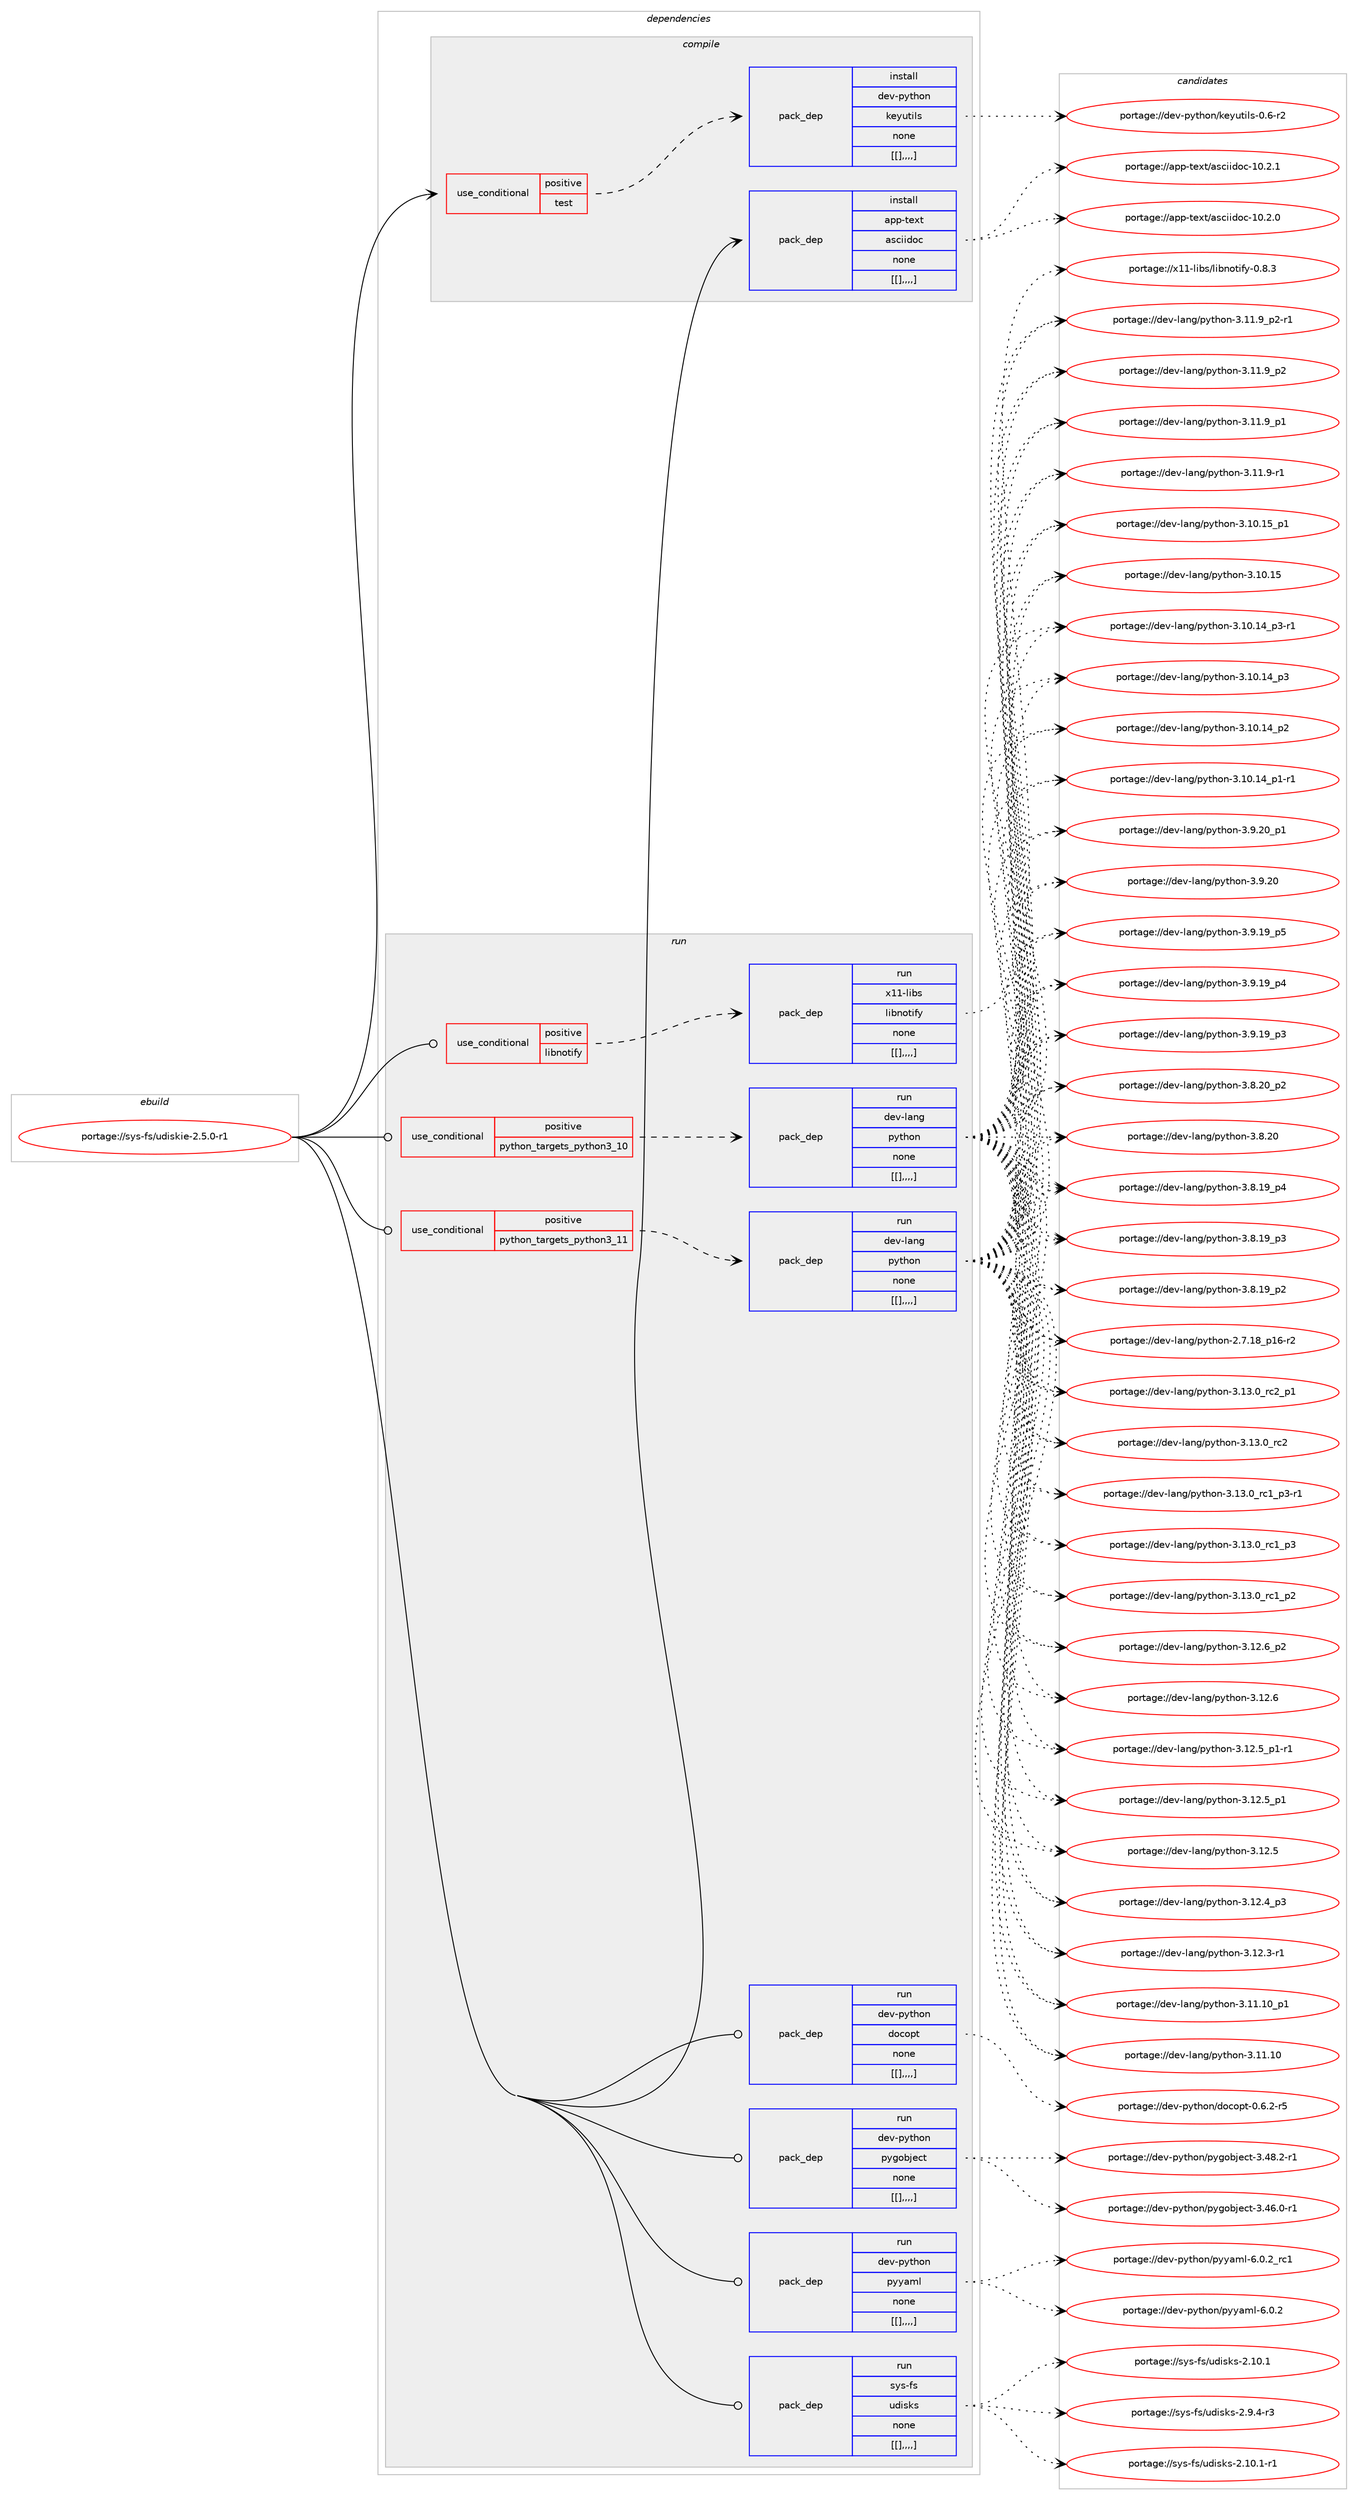 digraph prolog {

# *************
# Graph options
# *************

newrank=true;
concentrate=true;
compound=true;
graph [rankdir=LR,fontname=Helvetica,fontsize=10,ranksep=1.5];#, ranksep=2.5, nodesep=0.2];
edge  [arrowhead=vee];
node  [fontname=Helvetica,fontsize=10];

# **********
# The ebuild
# **********

subgraph cluster_leftcol {
color=gray;
label=<<i>ebuild</i>>;
id [label="portage://sys-fs/udiskie-2.5.0-r1", color=red, width=4, href="../sys-fs/udiskie-2.5.0-r1.svg"];
}

# ****************
# The dependencies
# ****************

subgraph cluster_midcol {
color=gray;
label=<<i>dependencies</i>>;
subgraph cluster_compile {
fillcolor="#eeeeee";
style=filled;
label=<<i>compile</i>>;
subgraph cond121345 {
dependency450165 [label=<<TABLE BORDER="0" CELLBORDER="1" CELLSPACING="0" CELLPADDING="4"><TR><TD ROWSPAN="3" CELLPADDING="10">use_conditional</TD></TR><TR><TD>positive</TD></TR><TR><TD>test</TD></TR></TABLE>>, shape=none, color=red];
subgraph pack325838 {
dependency450166 [label=<<TABLE BORDER="0" CELLBORDER="1" CELLSPACING="0" CELLPADDING="4" WIDTH="220"><TR><TD ROWSPAN="6" CELLPADDING="30">pack_dep</TD></TR><TR><TD WIDTH="110">install</TD></TR><TR><TD>dev-python</TD></TR><TR><TD>keyutils</TD></TR><TR><TD>none</TD></TR><TR><TD>[[],,,,]</TD></TR></TABLE>>, shape=none, color=blue];
}
dependency450165:e -> dependency450166:w [weight=20,style="dashed",arrowhead="vee"];
}
id:e -> dependency450165:w [weight=20,style="solid",arrowhead="vee"];
subgraph pack325839 {
dependency450167 [label=<<TABLE BORDER="0" CELLBORDER="1" CELLSPACING="0" CELLPADDING="4" WIDTH="220"><TR><TD ROWSPAN="6" CELLPADDING="30">pack_dep</TD></TR><TR><TD WIDTH="110">install</TD></TR><TR><TD>app-text</TD></TR><TR><TD>asciidoc</TD></TR><TR><TD>none</TD></TR><TR><TD>[[],,,,]</TD></TR></TABLE>>, shape=none, color=blue];
}
id:e -> dependency450167:w [weight=20,style="solid",arrowhead="vee"];
}
subgraph cluster_compileandrun {
fillcolor="#eeeeee";
style=filled;
label=<<i>compile and run</i>>;
}
subgraph cluster_run {
fillcolor="#eeeeee";
style=filled;
label=<<i>run</i>>;
subgraph cond121346 {
dependency450168 [label=<<TABLE BORDER="0" CELLBORDER="1" CELLSPACING="0" CELLPADDING="4"><TR><TD ROWSPAN="3" CELLPADDING="10">use_conditional</TD></TR><TR><TD>positive</TD></TR><TR><TD>libnotify</TD></TR></TABLE>>, shape=none, color=red];
subgraph pack325840 {
dependency450169 [label=<<TABLE BORDER="0" CELLBORDER="1" CELLSPACING="0" CELLPADDING="4" WIDTH="220"><TR><TD ROWSPAN="6" CELLPADDING="30">pack_dep</TD></TR><TR><TD WIDTH="110">run</TD></TR><TR><TD>x11-libs</TD></TR><TR><TD>libnotify</TD></TR><TR><TD>none</TD></TR><TR><TD>[[],,,,]</TD></TR></TABLE>>, shape=none, color=blue];
}
dependency450168:e -> dependency450169:w [weight=20,style="dashed",arrowhead="vee"];
}
id:e -> dependency450168:w [weight=20,style="solid",arrowhead="odot"];
subgraph cond121347 {
dependency450170 [label=<<TABLE BORDER="0" CELLBORDER="1" CELLSPACING="0" CELLPADDING="4"><TR><TD ROWSPAN="3" CELLPADDING="10">use_conditional</TD></TR><TR><TD>positive</TD></TR><TR><TD>python_targets_python3_10</TD></TR></TABLE>>, shape=none, color=red];
subgraph pack325841 {
dependency450171 [label=<<TABLE BORDER="0" CELLBORDER="1" CELLSPACING="0" CELLPADDING="4" WIDTH="220"><TR><TD ROWSPAN="6" CELLPADDING="30">pack_dep</TD></TR><TR><TD WIDTH="110">run</TD></TR><TR><TD>dev-lang</TD></TR><TR><TD>python</TD></TR><TR><TD>none</TD></TR><TR><TD>[[],,,,]</TD></TR></TABLE>>, shape=none, color=blue];
}
dependency450170:e -> dependency450171:w [weight=20,style="dashed",arrowhead="vee"];
}
id:e -> dependency450170:w [weight=20,style="solid",arrowhead="odot"];
subgraph cond121348 {
dependency450172 [label=<<TABLE BORDER="0" CELLBORDER="1" CELLSPACING="0" CELLPADDING="4"><TR><TD ROWSPAN="3" CELLPADDING="10">use_conditional</TD></TR><TR><TD>positive</TD></TR><TR><TD>python_targets_python3_11</TD></TR></TABLE>>, shape=none, color=red];
subgraph pack325842 {
dependency450173 [label=<<TABLE BORDER="0" CELLBORDER="1" CELLSPACING="0" CELLPADDING="4" WIDTH="220"><TR><TD ROWSPAN="6" CELLPADDING="30">pack_dep</TD></TR><TR><TD WIDTH="110">run</TD></TR><TR><TD>dev-lang</TD></TR><TR><TD>python</TD></TR><TR><TD>none</TD></TR><TR><TD>[[],,,,]</TD></TR></TABLE>>, shape=none, color=blue];
}
dependency450172:e -> dependency450173:w [weight=20,style="dashed",arrowhead="vee"];
}
id:e -> dependency450172:w [weight=20,style="solid",arrowhead="odot"];
subgraph pack325843 {
dependency450174 [label=<<TABLE BORDER="0" CELLBORDER="1" CELLSPACING="0" CELLPADDING="4" WIDTH="220"><TR><TD ROWSPAN="6" CELLPADDING="30">pack_dep</TD></TR><TR><TD WIDTH="110">run</TD></TR><TR><TD>dev-python</TD></TR><TR><TD>docopt</TD></TR><TR><TD>none</TD></TR><TR><TD>[[],,,,]</TD></TR></TABLE>>, shape=none, color=blue];
}
id:e -> dependency450174:w [weight=20,style="solid",arrowhead="odot"];
subgraph pack325844 {
dependency450175 [label=<<TABLE BORDER="0" CELLBORDER="1" CELLSPACING="0" CELLPADDING="4" WIDTH="220"><TR><TD ROWSPAN="6" CELLPADDING="30">pack_dep</TD></TR><TR><TD WIDTH="110">run</TD></TR><TR><TD>dev-python</TD></TR><TR><TD>pygobject</TD></TR><TR><TD>none</TD></TR><TR><TD>[[],,,,]</TD></TR></TABLE>>, shape=none, color=blue];
}
id:e -> dependency450175:w [weight=20,style="solid",arrowhead="odot"];
subgraph pack325845 {
dependency450176 [label=<<TABLE BORDER="0" CELLBORDER="1" CELLSPACING="0" CELLPADDING="4" WIDTH="220"><TR><TD ROWSPAN="6" CELLPADDING="30">pack_dep</TD></TR><TR><TD WIDTH="110">run</TD></TR><TR><TD>dev-python</TD></TR><TR><TD>pyyaml</TD></TR><TR><TD>none</TD></TR><TR><TD>[[],,,,]</TD></TR></TABLE>>, shape=none, color=blue];
}
id:e -> dependency450176:w [weight=20,style="solid",arrowhead="odot"];
subgraph pack325846 {
dependency450177 [label=<<TABLE BORDER="0" CELLBORDER="1" CELLSPACING="0" CELLPADDING="4" WIDTH="220"><TR><TD ROWSPAN="6" CELLPADDING="30">pack_dep</TD></TR><TR><TD WIDTH="110">run</TD></TR><TR><TD>sys-fs</TD></TR><TR><TD>udisks</TD></TR><TR><TD>none</TD></TR><TR><TD>[[],,,,]</TD></TR></TABLE>>, shape=none, color=blue];
}
id:e -> dependency450177:w [weight=20,style="solid",arrowhead="odot"];
}
}

# **************
# The candidates
# **************

subgraph cluster_choices {
rank=same;
color=gray;
label=<<i>candidates</i>>;

subgraph choice325838 {
color=black;
nodesep=1;
choice1001011184511212111610411111047107101121117116105108115454846544511450 [label="portage://dev-python/keyutils-0.6-r2", color=red, width=4,href="../dev-python/keyutils-0.6-r2.svg"];
dependency450166:e -> choice1001011184511212111610411111047107101121117116105108115454846544511450:w [style=dotted,weight="100"];
}
subgraph choice325839 {
color=black;
nodesep=1;
choice97112112451161011201164797115991051051001119945494846504649 [label="portage://app-text/asciidoc-10.2.1", color=red, width=4,href="../app-text/asciidoc-10.2.1.svg"];
choice97112112451161011201164797115991051051001119945494846504648 [label="portage://app-text/asciidoc-10.2.0", color=red, width=4,href="../app-text/asciidoc-10.2.0.svg"];
dependency450167:e -> choice97112112451161011201164797115991051051001119945494846504649:w [style=dotted,weight="100"];
dependency450167:e -> choice97112112451161011201164797115991051051001119945494846504648:w [style=dotted,weight="100"];
}
subgraph choice325840 {
color=black;
nodesep=1;
choice120494945108105981154710810598110111116105102121454846564651 [label="portage://x11-libs/libnotify-0.8.3", color=red, width=4,href="../x11-libs/libnotify-0.8.3.svg"];
dependency450169:e -> choice120494945108105981154710810598110111116105102121454846564651:w [style=dotted,weight="100"];
}
subgraph choice325841 {
color=black;
nodesep=1;
choice100101118451089711010347112121116104111110455146495146489511499509511249 [label="portage://dev-lang/python-3.13.0_rc2_p1", color=red, width=4,href="../dev-lang/python-3.13.0_rc2_p1.svg"];
choice10010111845108971101034711212111610411111045514649514648951149950 [label="portage://dev-lang/python-3.13.0_rc2", color=red, width=4,href="../dev-lang/python-3.13.0_rc2.svg"];
choice1001011184510897110103471121211161041111104551464951464895114994995112514511449 [label="portage://dev-lang/python-3.13.0_rc1_p3-r1", color=red, width=4,href="../dev-lang/python-3.13.0_rc1_p3-r1.svg"];
choice100101118451089711010347112121116104111110455146495146489511499499511251 [label="portage://dev-lang/python-3.13.0_rc1_p3", color=red, width=4,href="../dev-lang/python-3.13.0_rc1_p3.svg"];
choice100101118451089711010347112121116104111110455146495146489511499499511250 [label="portage://dev-lang/python-3.13.0_rc1_p2", color=red, width=4,href="../dev-lang/python-3.13.0_rc1_p2.svg"];
choice100101118451089711010347112121116104111110455146495046549511250 [label="portage://dev-lang/python-3.12.6_p2", color=red, width=4,href="../dev-lang/python-3.12.6_p2.svg"];
choice10010111845108971101034711212111610411111045514649504654 [label="portage://dev-lang/python-3.12.6", color=red, width=4,href="../dev-lang/python-3.12.6.svg"];
choice1001011184510897110103471121211161041111104551464950465395112494511449 [label="portage://dev-lang/python-3.12.5_p1-r1", color=red, width=4,href="../dev-lang/python-3.12.5_p1-r1.svg"];
choice100101118451089711010347112121116104111110455146495046539511249 [label="portage://dev-lang/python-3.12.5_p1", color=red, width=4,href="../dev-lang/python-3.12.5_p1.svg"];
choice10010111845108971101034711212111610411111045514649504653 [label="portage://dev-lang/python-3.12.5", color=red, width=4,href="../dev-lang/python-3.12.5.svg"];
choice100101118451089711010347112121116104111110455146495046529511251 [label="portage://dev-lang/python-3.12.4_p3", color=red, width=4,href="../dev-lang/python-3.12.4_p3.svg"];
choice100101118451089711010347112121116104111110455146495046514511449 [label="portage://dev-lang/python-3.12.3-r1", color=red, width=4,href="../dev-lang/python-3.12.3-r1.svg"];
choice10010111845108971101034711212111610411111045514649494649489511249 [label="portage://dev-lang/python-3.11.10_p1", color=red, width=4,href="../dev-lang/python-3.11.10_p1.svg"];
choice1001011184510897110103471121211161041111104551464949464948 [label="portage://dev-lang/python-3.11.10", color=red, width=4,href="../dev-lang/python-3.11.10.svg"];
choice1001011184510897110103471121211161041111104551464949465795112504511449 [label="portage://dev-lang/python-3.11.9_p2-r1", color=red, width=4,href="../dev-lang/python-3.11.9_p2-r1.svg"];
choice100101118451089711010347112121116104111110455146494946579511250 [label="portage://dev-lang/python-3.11.9_p2", color=red, width=4,href="../dev-lang/python-3.11.9_p2.svg"];
choice100101118451089711010347112121116104111110455146494946579511249 [label="portage://dev-lang/python-3.11.9_p1", color=red, width=4,href="../dev-lang/python-3.11.9_p1.svg"];
choice100101118451089711010347112121116104111110455146494946574511449 [label="portage://dev-lang/python-3.11.9-r1", color=red, width=4,href="../dev-lang/python-3.11.9-r1.svg"];
choice10010111845108971101034711212111610411111045514649484649539511249 [label="portage://dev-lang/python-3.10.15_p1", color=red, width=4,href="../dev-lang/python-3.10.15_p1.svg"];
choice1001011184510897110103471121211161041111104551464948464953 [label="portage://dev-lang/python-3.10.15", color=red, width=4,href="../dev-lang/python-3.10.15.svg"];
choice100101118451089711010347112121116104111110455146494846495295112514511449 [label="portage://dev-lang/python-3.10.14_p3-r1", color=red, width=4,href="../dev-lang/python-3.10.14_p3-r1.svg"];
choice10010111845108971101034711212111610411111045514649484649529511251 [label="portage://dev-lang/python-3.10.14_p3", color=red, width=4,href="../dev-lang/python-3.10.14_p3.svg"];
choice10010111845108971101034711212111610411111045514649484649529511250 [label="portage://dev-lang/python-3.10.14_p2", color=red, width=4,href="../dev-lang/python-3.10.14_p2.svg"];
choice100101118451089711010347112121116104111110455146494846495295112494511449 [label="portage://dev-lang/python-3.10.14_p1-r1", color=red, width=4,href="../dev-lang/python-3.10.14_p1-r1.svg"];
choice100101118451089711010347112121116104111110455146574650489511249 [label="portage://dev-lang/python-3.9.20_p1", color=red, width=4,href="../dev-lang/python-3.9.20_p1.svg"];
choice10010111845108971101034711212111610411111045514657465048 [label="portage://dev-lang/python-3.9.20", color=red, width=4,href="../dev-lang/python-3.9.20.svg"];
choice100101118451089711010347112121116104111110455146574649579511253 [label="portage://dev-lang/python-3.9.19_p5", color=red, width=4,href="../dev-lang/python-3.9.19_p5.svg"];
choice100101118451089711010347112121116104111110455146574649579511252 [label="portage://dev-lang/python-3.9.19_p4", color=red, width=4,href="../dev-lang/python-3.9.19_p4.svg"];
choice100101118451089711010347112121116104111110455146574649579511251 [label="portage://dev-lang/python-3.9.19_p3", color=red, width=4,href="../dev-lang/python-3.9.19_p3.svg"];
choice100101118451089711010347112121116104111110455146564650489511250 [label="portage://dev-lang/python-3.8.20_p2", color=red, width=4,href="../dev-lang/python-3.8.20_p2.svg"];
choice10010111845108971101034711212111610411111045514656465048 [label="portage://dev-lang/python-3.8.20", color=red, width=4,href="../dev-lang/python-3.8.20.svg"];
choice100101118451089711010347112121116104111110455146564649579511252 [label="portage://dev-lang/python-3.8.19_p4", color=red, width=4,href="../dev-lang/python-3.8.19_p4.svg"];
choice100101118451089711010347112121116104111110455146564649579511251 [label="portage://dev-lang/python-3.8.19_p3", color=red, width=4,href="../dev-lang/python-3.8.19_p3.svg"];
choice100101118451089711010347112121116104111110455146564649579511250 [label="portage://dev-lang/python-3.8.19_p2", color=red, width=4,href="../dev-lang/python-3.8.19_p2.svg"];
choice100101118451089711010347112121116104111110455046554649569511249544511450 [label="portage://dev-lang/python-2.7.18_p16-r2", color=red, width=4,href="../dev-lang/python-2.7.18_p16-r2.svg"];
dependency450171:e -> choice100101118451089711010347112121116104111110455146495146489511499509511249:w [style=dotted,weight="100"];
dependency450171:e -> choice10010111845108971101034711212111610411111045514649514648951149950:w [style=dotted,weight="100"];
dependency450171:e -> choice1001011184510897110103471121211161041111104551464951464895114994995112514511449:w [style=dotted,weight="100"];
dependency450171:e -> choice100101118451089711010347112121116104111110455146495146489511499499511251:w [style=dotted,weight="100"];
dependency450171:e -> choice100101118451089711010347112121116104111110455146495146489511499499511250:w [style=dotted,weight="100"];
dependency450171:e -> choice100101118451089711010347112121116104111110455146495046549511250:w [style=dotted,weight="100"];
dependency450171:e -> choice10010111845108971101034711212111610411111045514649504654:w [style=dotted,weight="100"];
dependency450171:e -> choice1001011184510897110103471121211161041111104551464950465395112494511449:w [style=dotted,weight="100"];
dependency450171:e -> choice100101118451089711010347112121116104111110455146495046539511249:w [style=dotted,weight="100"];
dependency450171:e -> choice10010111845108971101034711212111610411111045514649504653:w [style=dotted,weight="100"];
dependency450171:e -> choice100101118451089711010347112121116104111110455146495046529511251:w [style=dotted,weight="100"];
dependency450171:e -> choice100101118451089711010347112121116104111110455146495046514511449:w [style=dotted,weight="100"];
dependency450171:e -> choice10010111845108971101034711212111610411111045514649494649489511249:w [style=dotted,weight="100"];
dependency450171:e -> choice1001011184510897110103471121211161041111104551464949464948:w [style=dotted,weight="100"];
dependency450171:e -> choice1001011184510897110103471121211161041111104551464949465795112504511449:w [style=dotted,weight="100"];
dependency450171:e -> choice100101118451089711010347112121116104111110455146494946579511250:w [style=dotted,weight="100"];
dependency450171:e -> choice100101118451089711010347112121116104111110455146494946579511249:w [style=dotted,weight="100"];
dependency450171:e -> choice100101118451089711010347112121116104111110455146494946574511449:w [style=dotted,weight="100"];
dependency450171:e -> choice10010111845108971101034711212111610411111045514649484649539511249:w [style=dotted,weight="100"];
dependency450171:e -> choice1001011184510897110103471121211161041111104551464948464953:w [style=dotted,weight="100"];
dependency450171:e -> choice100101118451089711010347112121116104111110455146494846495295112514511449:w [style=dotted,weight="100"];
dependency450171:e -> choice10010111845108971101034711212111610411111045514649484649529511251:w [style=dotted,weight="100"];
dependency450171:e -> choice10010111845108971101034711212111610411111045514649484649529511250:w [style=dotted,weight="100"];
dependency450171:e -> choice100101118451089711010347112121116104111110455146494846495295112494511449:w [style=dotted,weight="100"];
dependency450171:e -> choice100101118451089711010347112121116104111110455146574650489511249:w [style=dotted,weight="100"];
dependency450171:e -> choice10010111845108971101034711212111610411111045514657465048:w [style=dotted,weight="100"];
dependency450171:e -> choice100101118451089711010347112121116104111110455146574649579511253:w [style=dotted,weight="100"];
dependency450171:e -> choice100101118451089711010347112121116104111110455146574649579511252:w [style=dotted,weight="100"];
dependency450171:e -> choice100101118451089711010347112121116104111110455146574649579511251:w [style=dotted,weight="100"];
dependency450171:e -> choice100101118451089711010347112121116104111110455146564650489511250:w [style=dotted,weight="100"];
dependency450171:e -> choice10010111845108971101034711212111610411111045514656465048:w [style=dotted,weight="100"];
dependency450171:e -> choice100101118451089711010347112121116104111110455146564649579511252:w [style=dotted,weight="100"];
dependency450171:e -> choice100101118451089711010347112121116104111110455146564649579511251:w [style=dotted,weight="100"];
dependency450171:e -> choice100101118451089711010347112121116104111110455146564649579511250:w [style=dotted,weight="100"];
dependency450171:e -> choice100101118451089711010347112121116104111110455046554649569511249544511450:w [style=dotted,weight="100"];
}
subgraph choice325842 {
color=black;
nodesep=1;
choice100101118451089711010347112121116104111110455146495146489511499509511249 [label="portage://dev-lang/python-3.13.0_rc2_p1", color=red, width=4,href="../dev-lang/python-3.13.0_rc2_p1.svg"];
choice10010111845108971101034711212111610411111045514649514648951149950 [label="portage://dev-lang/python-3.13.0_rc2", color=red, width=4,href="../dev-lang/python-3.13.0_rc2.svg"];
choice1001011184510897110103471121211161041111104551464951464895114994995112514511449 [label="portage://dev-lang/python-3.13.0_rc1_p3-r1", color=red, width=4,href="../dev-lang/python-3.13.0_rc1_p3-r1.svg"];
choice100101118451089711010347112121116104111110455146495146489511499499511251 [label="portage://dev-lang/python-3.13.0_rc1_p3", color=red, width=4,href="../dev-lang/python-3.13.0_rc1_p3.svg"];
choice100101118451089711010347112121116104111110455146495146489511499499511250 [label="portage://dev-lang/python-3.13.0_rc1_p2", color=red, width=4,href="../dev-lang/python-3.13.0_rc1_p2.svg"];
choice100101118451089711010347112121116104111110455146495046549511250 [label="portage://dev-lang/python-3.12.6_p2", color=red, width=4,href="../dev-lang/python-3.12.6_p2.svg"];
choice10010111845108971101034711212111610411111045514649504654 [label="portage://dev-lang/python-3.12.6", color=red, width=4,href="../dev-lang/python-3.12.6.svg"];
choice1001011184510897110103471121211161041111104551464950465395112494511449 [label="portage://dev-lang/python-3.12.5_p1-r1", color=red, width=4,href="../dev-lang/python-3.12.5_p1-r1.svg"];
choice100101118451089711010347112121116104111110455146495046539511249 [label="portage://dev-lang/python-3.12.5_p1", color=red, width=4,href="../dev-lang/python-3.12.5_p1.svg"];
choice10010111845108971101034711212111610411111045514649504653 [label="portage://dev-lang/python-3.12.5", color=red, width=4,href="../dev-lang/python-3.12.5.svg"];
choice100101118451089711010347112121116104111110455146495046529511251 [label="portage://dev-lang/python-3.12.4_p3", color=red, width=4,href="../dev-lang/python-3.12.4_p3.svg"];
choice100101118451089711010347112121116104111110455146495046514511449 [label="portage://dev-lang/python-3.12.3-r1", color=red, width=4,href="../dev-lang/python-3.12.3-r1.svg"];
choice10010111845108971101034711212111610411111045514649494649489511249 [label="portage://dev-lang/python-3.11.10_p1", color=red, width=4,href="../dev-lang/python-3.11.10_p1.svg"];
choice1001011184510897110103471121211161041111104551464949464948 [label="portage://dev-lang/python-3.11.10", color=red, width=4,href="../dev-lang/python-3.11.10.svg"];
choice1001011184510897110103471121211161041111104551464949465795112504511449 [label="portage://dev-lang/python-3.11.9_p2-r1", color=red, width=4,href="../dev-lang/python-3.11.9_p2-r1.svg"];
choice100101118451089711010347112121116104111110455146494946579511250 [label="portage://dev-lang/python-3.11.9_p2", color=red, width=4,href="../dev-lang/python-3.11.9_p2.svg"];
choice100101118451089711010347112121116104111110455146494946579511249 [label="portage://dev-lang/python-3.11.9_p1", color=red, width=4,href="../dev-lang/python-3.11.9_p1.svg"];
choice100101118451089711010347112121116104111110455146494946574511449 [label="portage://dev-lang/python-3.11.9-r1", color=red, width=4,href="../dev-lang/python-3.11.9-r1.svg"];
choice10010111845108971101034711212111610411111045514649484649539511249 [label="portage://dev-lang/python-3.10.15_p1", color=red, width=4,href="../dev-lang/python-3.10.15_p1.svg"];
choice1001011184510897110103471121211161041111104551464948464953 [label="portage://dev-lang/python-3.10.15", color=red, width=4,href="../dev-lang/python-3.10.15.svg"];
choice100101118451089711010347112121116104111110455146494846495295112514511449 [label="portage://dev-lang/python-3.10.14_p3-r1", color=red, width=4,href="../dev-lang/python-3.10.14_p3-r1.svg"];
choice10010111845108971101034711212111610411111045514649484649529511251 [label="portage://dev-lang/python-3.10.14_p3", color=red, width=4,href="../dev-lang/python-3.10.14_p3.svg"];
choice10010111845108971101034711212111610411111045514649484649529511250 [label="portage://dev-lang/python-3.10.14_p2", color=red, width=4,href="../dev-lang/python-3.10.14_p2.svg"];
choice100101118451089711010347112121116104111110455146494846495295112494511449 [label="portage://dev-lang/python-3.10.14_p1-r1", color=red, width=4,href="../dev-lang/python-3.10.14_p1-r1.svg"];
choice100101118451089711010347112121116104111110455146574650489511249 [label="portage://dev-lang/python-3.9.20_p1", color=red, width=4,href="../dev-lang/python-3.9.20_p1.svg"];
choice10010111845108971101034711212111610411111045514657465048 [label="portage://dev-lang/python-3.9.20", color=red, width=4,href="../dev-lang/python-3.9.20.svg"];
choice100101118451089711010347112121116104111110455146574649579511253 [label="portage://dev-lang/python-3.9.19_p5", color=red, width=4,href="../dev-lang/python-3.9.19_p5.svg"];
choice100101118451089711010347112121116104111110455146574649579511252 [label="portage://dev-lang/python-3.9.19_p4", color=red, width=4,href="../dev-lang/python-3.9.19_p4.svg"];
choice100101118451089711010347112121116104111110455146574649579511251 [label="portage://dev-lang/python-3.9.19_p3", color=red, width=4,href="../dev-lang/python-3.9.19_p3.svg"];
choice100101118451089711010347112121116104111110455146564650489511250 [label="portage://dev-lang/python-3.8.20_p2", color=red, width=4,href="../dev-lang/python-3.8.20_p2.svg"];
choice10010111845108971101034711212111610411111045514656465048 [label="portage://dev-lang/python-3.8.20", color=red, width=4,href="../dev-lang/python-3.8.20.svg"];
choice100101118451089711010347112121116104111110455146564649579511252 [label="portage://dev-lang/python-3.8.19_p4", color=red, width=4,href="../dev-lang/python-3.8.19_p4.svg"];
choice100101118451089711010347112121116104111110455146564649579511251 [label="portage://dev-lang/python-3.8.19_p3", color=red, width=4,href="../dev-lang/python-3.8.19_p3.svg"];
choice100101118451089711010347112121116104111110455146564649579511250 [label="portage://dev-lang/python-3.8.19_p2", color=red, width=4,href="../dev-lang/python-3.8.19_p2.svg"];
choice100101118451089711010347112121116104111110455046554649569511249544511450 [label="portage://dev-lang/python-2.7.18_p16-r2", color=red, width=4,href="../dev-lang/python-2.7.18_p16-r2.svg"];
dependency450173:e -> choice100101118451089711010347112121116104111110455146495146489511499509511249:w [style=dotted,weight="100"];
dependency450173:e -> choice10010111845108971101034711212111610411111045514649514648951149950:w [style=dotted,weight="100"];
dependency450173:e -> choice1001011184510897110103471121211161041111104551464951464895114994995112514511449:w [style=dotted,weight="100"];
dependency450173:e -> choice100101118451089711010347112121116104111110455146495146489511499499511251:w [style=dotted,weight="100"];
dependency450173:e -> choice100101118451089711010347112121116104111110455146495146489511499499511250:w [style=dotted,weight="100"];
dependency450173:e -> choice100101118451089711010347112121116104111110455146495046549511250:w [style=dotted,weight="100"];
dependency450173:e -> choice10010111845108971101034711212111610411111045514649504654:w [style=dotted,weight="100"];
dependency450173:e -> choice1001011184510897110103471121211161041111104551464950465395112494511449:w [style=dotted,weight="100"];
dependency450173:e -> choice100101118451089711010347112121116104111110455146495046539511249:w [style=dotted,weight="100"];
dependency450173:e -> choice10010111845108971101034711212111610411111045514649504653:w [style=dotted,weight="100"];
dependency450173:e -> choice100101118451089711010347112121116104111110455146495046529511251:w [style=dotted,weight="100"];
dependency450173:e -> choice100101118451089711010347112121116104111110455146495046514511449:w [style=dotted,weight="100"];
dependency450173:e -> choice10010111845108971101034711212111610411111045514649494649489511249:w [style=dotted,weight="100"];
dependency450173:e -> choice1001011184510897110103471121211161041111104551464949464948:w [style=dotted,weight="100"];
dependency450173:e -> choice1001011184510897110103471121211161041111104551464949465795112504511449:w [style=dotted,weight="100"];
dependency450173:e -> choice100101118451089711010347112121116104111110455146494946579511250:w [style=dotted,weight="100"];
dependency450173:e -> choice100101118451089711010347112121116104111110455146494946579511249:w [style=dotted,weight="100"];
dependency450173:e -> choice100101118451089711010347112121116104111110455146494946574511449:w [style=dotted,weight="100"];
dependency450173:e -> choice10010111845108971101034711212111610411111045514649484649539511249:w [style=dotted,weight="100"];
dependency450173:e -> choice1001011184510897110103471121211161041111104551464948464953:w [style=dotted,weight="100"];
dependency450173:e -> choice100101118451089711010347112121116104111110455146494846495295112514511449:w [style=dotted,weight="100"];
dependency450173:e -> choice10010111845108971101034711212111610411111045514649484649529511251:w [style=dotted,weight="100"];
dependency450173:e -> choice10010111845108971101034711212111610411111045514649484649529511250:w [style=dotted,weight="100"];
dependency450173:e -> choice100101118451089711010347112121116104111110455146494846495295112494511449:w [style=dotted,weight="100"];
dependency450173:e -> choice100101118451089711010347112121116104111110455146574650489511249:w [style=dotted,weight="100"];
dependency450173:e -> choice10010111845108971101034711212111610411111045514657465048:w [style=dotted,weight="100"];
dependency450173:e -> choice100101118451089711010347112121116104111110455146574649579511253:w [style=dotted,weight="100"];
dependency450173:e -> choice100101118451089711010347112121116104111110455146574649579511252:w [style=dotted,weight="100"];
dependency450173:e -> choice100101118451089711010347112121116104111110455146574649579511251:w [style=dotted,weight="100"];
dependency450173:e -> choice100101118451089711010347112121116104111110455146564650489511250:w [style=dotted,weight="100"];
dependency450173:e -> choice10010111845108971101034711212111610411111045514656465048:w [style=dotted,weight="100"];
dependency450173:e -> choice100101118451089711010347112121116104111110455146564649579511252:w [style=dotted,weight="100"];
dependency450173:e -> choice100101118451089711010347112121116104111110455146564649579511251:w [style=dotted,weight="100"];
dependency450173:e -> choice100101118451089711010347112121116104111110455146564649579511250:w [style=dotted,weight="100"];
dependency450173:e -> choice100101118451089711010347112121116104111110455046554649569511249544511450:w [style=dotted,weight="100"];
}
subgraph choice325843 {
color=black;
nodesep=1;
choice1001011184511212111610411111047100111991111121164548465446504511453 [label="portage://dev-python/docopt-0.6.2-r5", color=red, width=4,href="../dev-python/docopt-0.6.2-r5.svg"];
dependency450174:e -> choice1001011184511212111610411111047100111991111121164548465446504511453:w [style=dotted,weight="100"];
}
subgraph choice325844 {
color=black;
nodesep=1;
choice10010111845112121116104111110471121211031119810610199116455146525646504511449 [label="portage://dev-python/pygobject-3.48.2-r1", color=red, width=4,href="../dev-python/pygobject-3.48.2-r1.svg"];
choice10010111845112121116104111110471121211031119810610199116455146525446484511449 [label="portage://dev-python/pygobject-3.46.0-r1", color=red, width=4,href="../dev-python/pygobject-3.46.0-r1.svg"];
dependency450175:e -> choice10010111845112121116104111110471121211031119810610199116455146525646504511449:w [style=dotted,weight="100"];
dependency450175:e -> choice10010111845112121116104111110471121211031119810610199116455146525446484511449:w [style=dotted,weight="100"];
}
subgraph choice325845 {
color=black;
nodesep=1;
choice100101118451121211161041111104711212112197109108455446484650951149949 [label="portage://dev-python/pyyaml-6.0.2_rc1", color=red, width=4,href="../dev-python/pyyaml-6.0.2_rc1.svg"];
choice100101118451121211161041111104711212112197109108455446484650 [label="portage://dev-python/pyyaml-6.0.2", color=red, width=4,href="../dev-python/pyyaml-6.0.2.svg"];
dependency450176:e -> choice100101118451121211161041111104711212112197109108455446484650951149949:w [style=dotted,weight="100"];
dependency450176:e -> choice100101118451121211161041111104711212112197109108455446484650:w [style=dotted,weight="100"];
}
subgraph choice325846 {
color=black;
nodesep=1;
choice1151211154510211547117100105115107115455046494846494511449 [label="portage://sys-fs/udisks-2.10.1-r1", color=red, width=4,href="../sys-fs/udisks-2.10.1-r1.svg"];
choice115121115451021154711710010511510711545504649484649 [label="portage://sys-fs/udisks-2.10.1", color=red, width=4,href="../sys-fs/udisks-2.10.1.svg"];
choice11512111545102115471171001051151071154550465746524511451 [label="portage://sys-fs/udisks-2.9.4-r3", color=red, width=4,href="../sys-fs/udisks-2.9.4-r3.svg"];
dependency450177:e -> choice1151211154510211547117100105115107115455046494846494511449:w [style=dotted,weight="100"];
dependency450177:e -> choice115121115451021154711710010511510711545504649484649:w [style=dotted,weight="100"];
dependency450177:e -> choice11512111545102115471171001051151071154550465746524511451:w [style=dotted,weight="100"];
}
}

}
